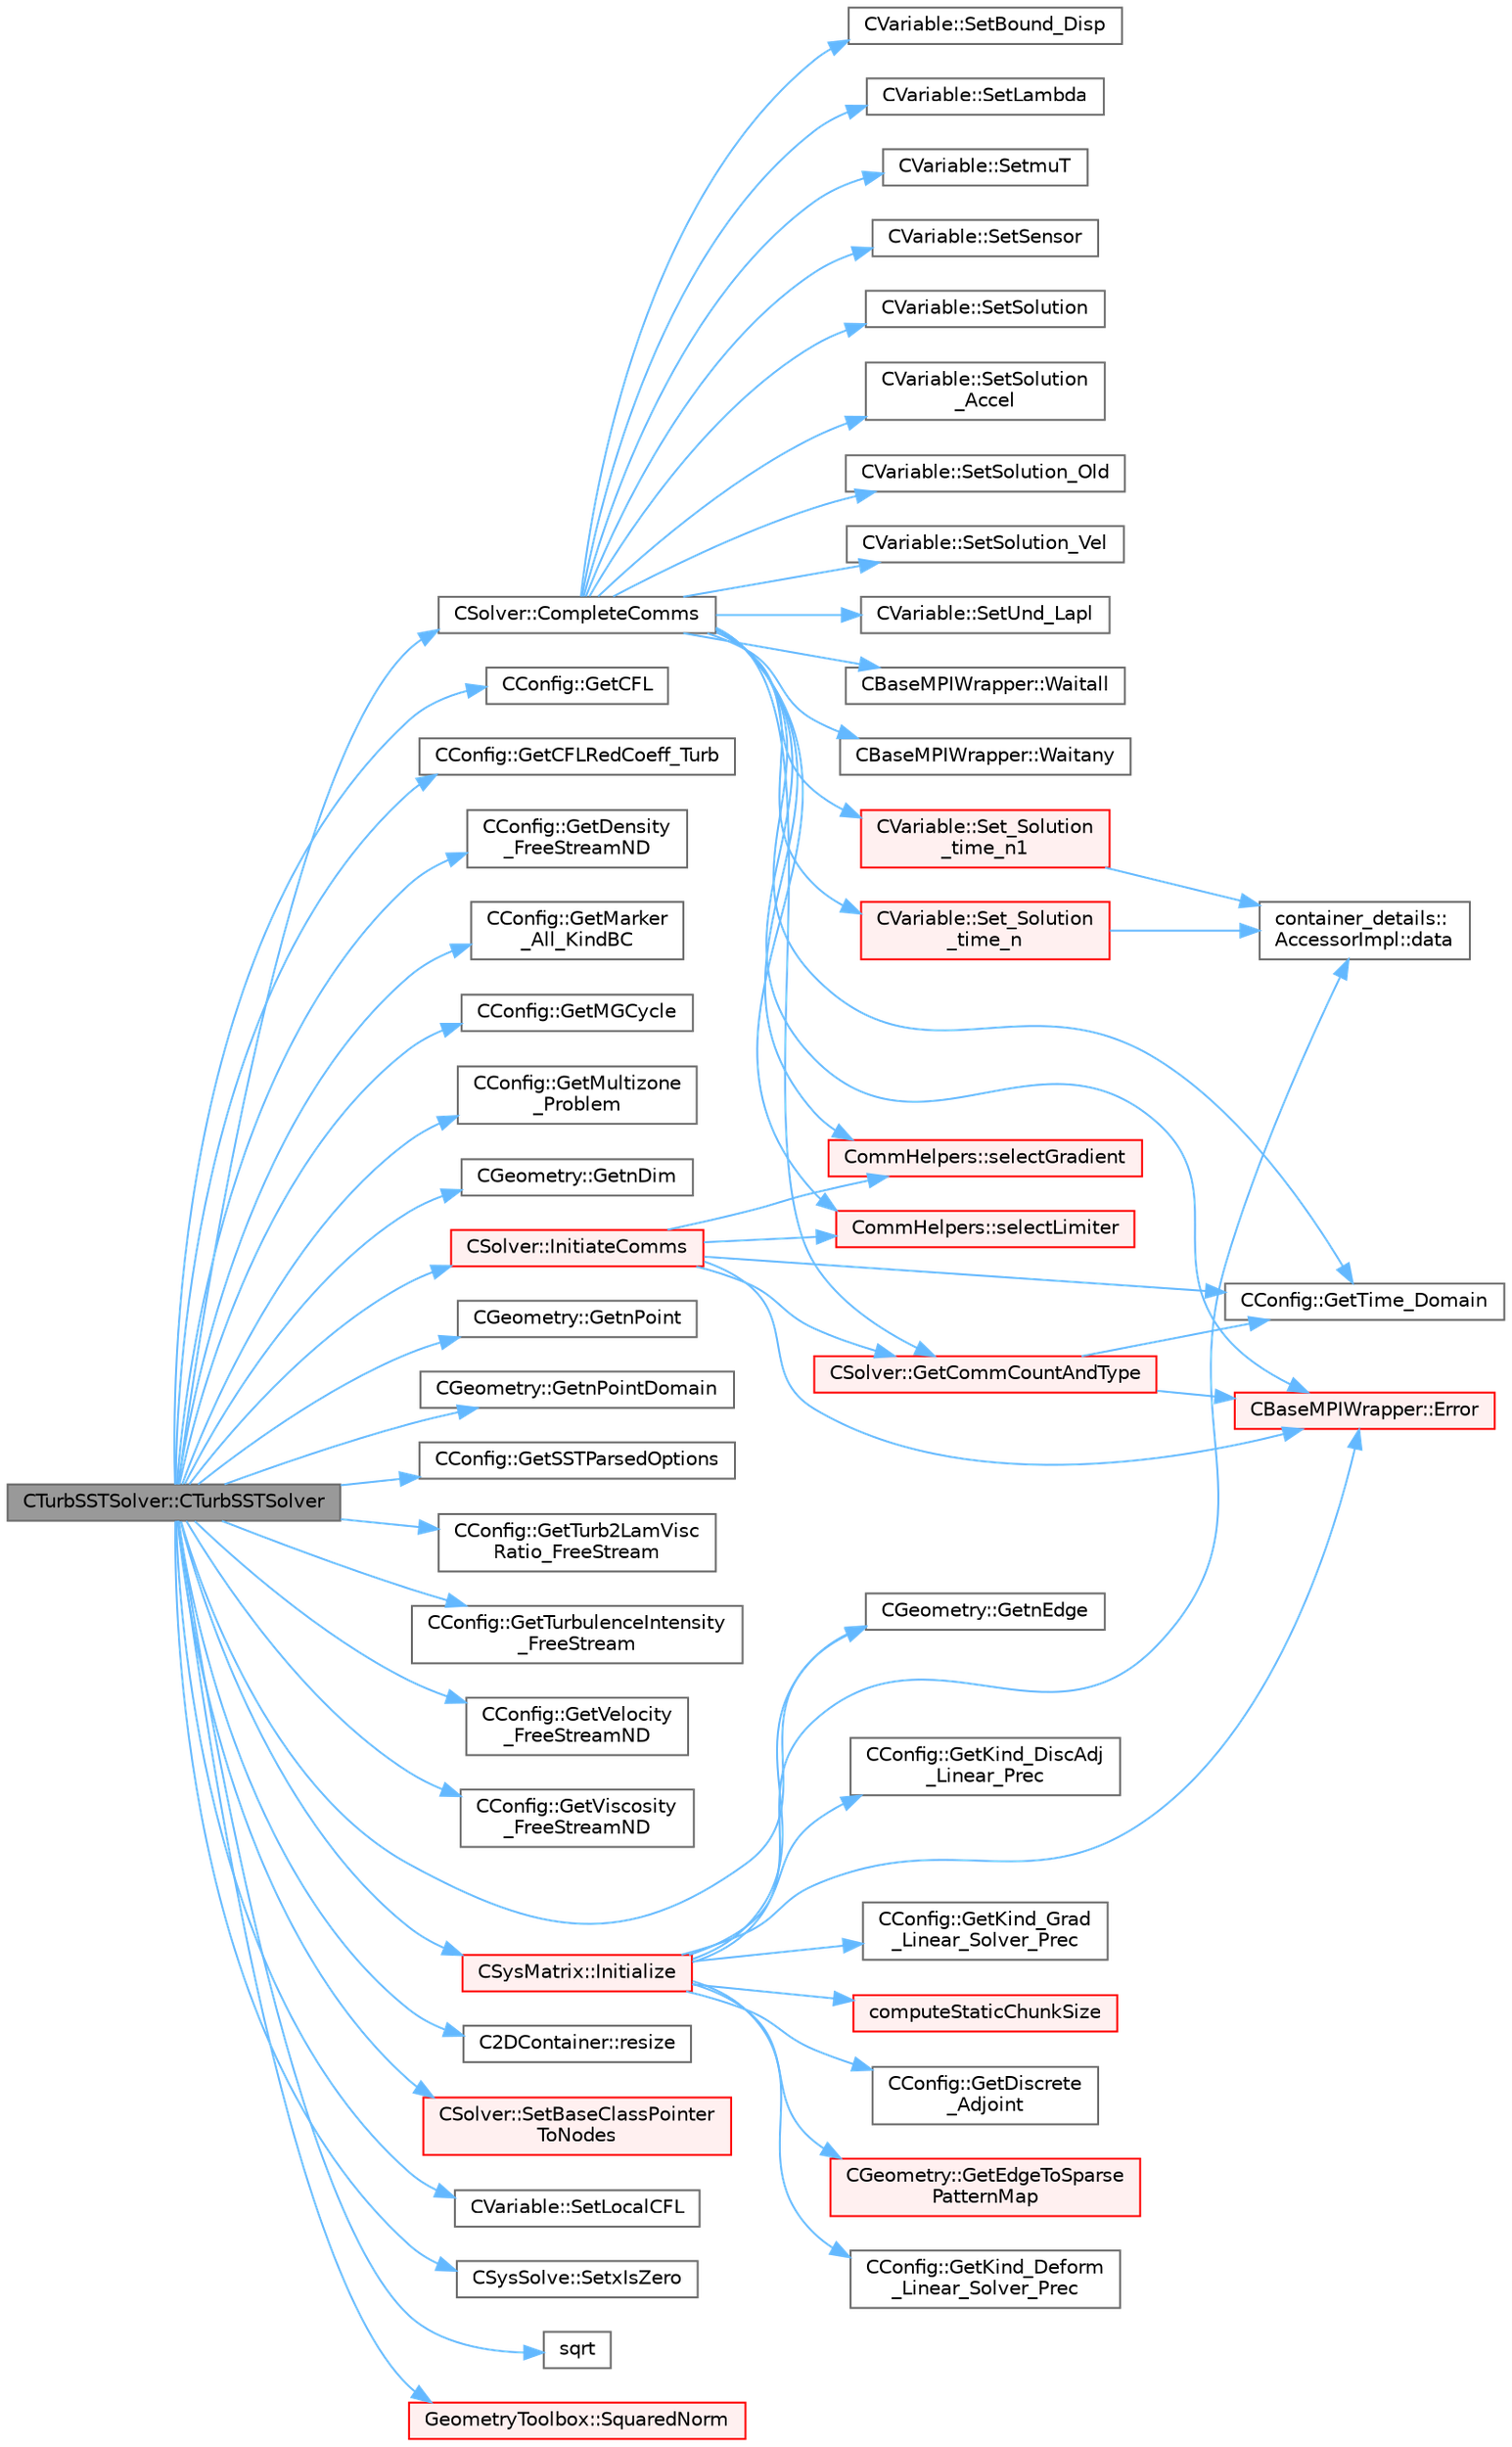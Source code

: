digraph "CTurbSSTSolver::CTurbSSTSolver"
{
 // LATEX_PDF_SIZE
  bgcolor="transparent";
  edge [fontname=Helvetica,fontsize=10,labelfontname=Helvetica,labelfontsize=10];
  node [fontname=Helvetica,fontsize=10,shape=box,height=0.2,width=0.4];
  rankdir="LR";
  Node1 [id="Node000001",label="CTurbSSTSolver::CTurbSSTSolver",height=0.2,width=0.4,color="gray40", fillcolor="grey60", style="filled", fontcolor="black",tooltip="Constructor."];
  Node1 -> Node2 [id="edge1_Node000001_Node000002",color="steelblue1",style="solid",tooltip=" "];
  Node2 [id="Node000002",label="CSolver::CompleteComms",height=0.2,width=0.4,color="grey40", fillcolor="white", style="filled",URL="$classCSolver.html#a6891c839827efbebdcbf9a349f4da92c",tooltip="Routine to complete the set of non-blocking communications launched by InitiateComms() and unpacking ..."];
  Node2 -> Node3 [id="edge2_Node000002_Node000003",color="steelblue1",style="solid",tooltip=" "];
  Node3 [id="Node000003",label="CBaseMPIWrapper::Error",height=0.2,width=0.4,color="red", fillcolor="#FFF0F0", style="filled",URL="$classCBaseMPIWrapper.html#a04457c47629bda56704e6a8804833eeb",tooltip=" "];
  Node2 -> Node5 [id="edge3_Node000002_Node000005",color="steelblue1",style="solid",tooltip=" "];
  Node5 [id="Node000005",label="CSolver::GetCommCountAndType",height=0.2,width=0.4,color="red", fillcolor="#FFF0F0", style="filled",URL="$classCSolver.html#a56fdda7e77a14dfc70449ecef91336e7",tooltip="Helper function to define the type and number of variables per point for each communication type."];
  Node5 -> Node3 [id="edge4_Node000005_Node000003",color="steelblue1",style="solid",tooltip=" "];
  Node5 -> Node7 [id="edge5_Node000005_Node000007",color="steelblue1",style="solid",tooltip=" "];
  Node7 [id="Node000007",label="CConfig::GetTime_Domain",height=0.2,width=0.4,color="grey40", fillcolor="white", style="filled",URL="$classCConfig.html#a85d2e3cf43b77c63642c40c235b853f3",tooltip="Check if the multizone problem is solved for time domain."];
  Node2 -> Node7 [id="edge6_Node000002_Node000007",color="steelblue1",style="solid",tooltip=" "];
  Node2 -> Node8 [id="edge7_Node000002_Node000008",color="steelblue1",style="solid",tooltip=" "];
  Node8 [id="Node000008",label="CommHelpers::selectGradient",height=0.2,width=0.4,color="red", fillcolor="#FFF0F0", style="filled",URL="$namespaceCommHelpers.html#a691c54929c54c5e0b153a99f22217c8b",tooltip=" "];
  Node2 -> Node13 [id="edge8_Node000002_Node000013",color="steelblue1",style="solid",tooltip=" "];
  Node13 [id="Node000013",label="CommHelpers::selectLimiter",height=0.2,width=0.4,color="red", fillcolor="#FFF0F0", style="filled",URL="$namespaceCommHelpers.html#a88e9c22d59034b9b975cd978e1d99db1",tooltip=" "];
  Node2 -> Node17 [id="edge9_Node000002_Node000017",color="steelblue1",style="solid",tooltip=" "];
  Node17 [id="Node000017",label="CVariable::Set_Solution\l_time_n",height=0.2,width=0.4,color="red", fillcolor="#FFF0F0", style="filled",URL="$classCVariable.html#abf55f051089ec13d9c0422ed3389a9dc",tooltip="Set the variable solution at time n."];
  Node17 -> Node18 [id="edge10_Node000017_Node000018",color="steelblue1",style="solid",tooltip=" "];
  Node18 [id="Node000018",label="container_details::\lAccessorImpl::data",height=0.2,width=0.4,color="grey40", fillcolor="white", style="filled",URL="$classcontainer__details_1_1AccessorImpl.html#a25b798e6041a085aa19399d0047b6a91",tooltip=" "];
  Node2 -> Node21 [id="edge11_Node000002_Node000021",color="steelblue1",style="solid",tooltip=" "];
  Node21 [id="Node000021",label="CVariable::Set_Solution\l_time_n1",height=0.2,width=0.4,color="red", fillcolor="#FFF0F0", style="filled",URL="$classCVariable.html#a527a337871bb37c3bb2df40c2b946884",tooltip="Set the variable solution at time n-1."];
  Node21 -> Node18 [id="edge12_Node000021_Node000018",color="steelblue1",style="solid",tooltip=" "];
  Node2 -> Node22 [id="edge13_Node000002_Node000022",color="steelblue1",style="solid",tooltip=" "];
  Node22 [id="Node000022",label="CVariable::SetBound_Disp",height=0.2,width=0.4,color="grey40", fillcolor="white", style="filled",URL="$classCVariable.html#a840431a0403b4bddd0a99dbfdf365795",tooltip="A virtual member. Set the boundary displacement."];
  Node2 -> Node23 [id="edge14_Node000002_Node000023",color="steelblue1",style="solid",tooltip=" "];
  Node23 [id="Node000023",label="CVariable::SetLambda",height=0.2,width=0.4,color="grey40", fillcolor="white", style="filled",URL="$classCVariable.html#afc0086076d62561f31a39f774c297428",tooltip="Set the value of the spectral radius."];
  Node2 -> Node24 [id="edge15_Node000002_Node000024",color="steelblue1",style="solid",tooltip=" "];
  Node24 [id="Node000024",label="CVariable::SetmuT",height=0.2,width=0.4,color="grey40", fillcolor="white", style="filled",URL="$classCVariable.html#a91256a1e927c5a529d853d0f127243de",tooltip="Set the value of the eddy viscosity."];
  Node2 -> Node25 [id="edge16_Node000002_Node000025",color="steelblue1",style="solid",tooltip=" "];
  Node25 [id="Node000025",label="CVariable::SetSensor",height=0.2,width=0.4,color="grey40", fillcolor="white", style="filled",URL="$classCVariable.html#a79ebe4ea3cc8eccd8b004256c5492a9e",tooltip="Set pressure sensor."];
  Node2 -> Node26 [id="edge17_Node000002_Node000026",color="steelblue1",style="solid",tooltip=" "];
  Node26 [id="Node000026",label="CVariable::SetSolution",height=0.2,width=0.4,color="grey40", fillcolor="white", style="filled",URL="$classCVariable.html#a22fbbd7bc6491672843000644a05c6a5",tooltip="Set the value of the solution, all variables."];
  Node2 -> Node27 [id="edge18_Node000002_Node000027",color="steelblue1",style="solid",tooltip=" "];
  Node27 [id="Node000027",label="CVariable::SetSolution\l_Accel",height=0.2,width=0.4,color="grey40", fillcolor="white", style="filled",URL="$classCVariable.html#af87029baec777039085fb1ff17ee9555",tooltip="Set the value of the acceleration (Structural Analysis)."];
  Node2 -> Node28 [id="edge19_Node000002_Node000028",color="steelblue1",style="solid",tooltip=" "];
  Node28 [id="Node000028",label="CVariable::SetSolution_Old",height=0.2,width=0.4,color="grey40", fillcolor="white", style="filled",URL="$classCVariable.html#a6ee4d8d450971204cc054a33d6473732",tooltip="Set the value of the old solution."];
  Node2 -> Node29 [id="edge20_Node000002_Node000029",color="steelblue1",style="solid",tooltip=" "];
  Node29 [id="Node000029",label="CVariable::SetSolution_Vel",height=0.2,width=0.4,color="grey40", fillcolor="white", style="filled",URL="$classCVariable.html#a5c1430d98acd399f1371f23e6fae053f",tooltip="Set the value of the velocity (Structural Analysis)."];
  Node2 -> Node30 [id="edge21_Node000002_Node000030",color="steelblue1",style="solid",tooltip=" "];
  Node30 [id="Node000030",label="CVariable::SetUnd_Lapl",height=0.2,width=0.4,color="grey40", fillcolor="white", style="filled",URL="$classCVariable.html#a70f0c6e3ddcf2fdcde3b90f217a0d4a3",tooltip="Set a value to the undivided laplacian."];
  Node2 -> Node31 [id="edge22_Node000002_Node000031",color="steelblue1",style="solid",tooltip=" "];
  Node31 [id="Node000031",label="CBaseMPIWrapper::Waitall",height=0.2,width=0.4,color="grey40", fillcolor="white", style="filled",URL="$classCBaseMPIWrapper.html#a01c02f8c0c799ccd15023f0c2c3cae27",tooltip=" "];
  Node2 -> Node32 [id="edge23_Node000002_Node000032",color="steelblue1",style="solid",tooltip=" "];
  Node32 [id="Node000032",label="CBaseMPIWrapper::Waitany",height=0.2,width=0.4,color="grey40", fillcolor="white", style="filled",URL="$classCBaseMPIWrapper.html#a5f4a1382f625fbbfb2c6224a87591825",tooltip=" "];
  Node1 -> Node33 [id="edge24_Node000001_Node000033",color="steelblue1",style="solid",tooltip=" "];
  Node33 [id="Node000033",label="CConfig::GetCFL",height=0.2,width=0.4,color="grey40", fillcolor="white", style="filled",URL="$classCConfig.html#a327893f15ca36b27db6201a7cb787022",tooltip="Get the Courant Friedrich Levi number for each grid."];
  Node1 -> Node34 [id="edge25_Node000001_Node000034",color="steelblue1",style="solid",tooltip=" "];
  Node34 [id="Node000034",label="CConfig::GetCFLRedCoeff_Turb",height=0.2,width=0.4,color="grey40", fillcolor="white", style="filled",URL="$classCConfig.html#a51f1bdbb0a47eb5f486f949741309fad",tooltip="Value of the CFL reduction in turbulence problems."];
  Node1 -> Node35 [id="edge26_Node000001_Node000035",color="steelblue1",style="solid",tooltip=" "];
  Node35 [id="Node000035",label="CConfig::GetDensity\l_FreeStreamND",height=0.2,width=0.4,color="grey40", fillcolor="white", style="filled",URL="$classCConfig.html#af30dc08c28dd72bfcedc6a5a4e224036",tooltip="Get the value of the non-dimensionalized freestream density."];
  Node1 -> Node36 [id="edge27_Node000001_Node000036",color="steelblue1",style="solid",tooltip=" "];
  Node36 [id="Node000036",label="CConfig::GetMarker\l_All_KindBC",height=0.2,width=0.4,color="grey40", fillcolor="white", style="filled",URL="$classCConfig.html#ae003cd8f406eaaa91849a774c9a20730",tooltip="Get the kind of boundary for each marker."];
  Node1 -> Node37 [id="edge28_Node000001_Node000037",color="steelblue1",style="solid",tooltip=" "];
  Node37 [id="Node000037",label="CConfig::GetMGCycle",height=0.2,width=0.4,color="grey40", fillcolor="white", style="filled",URL="$classCConfig.html#a2e01a329cefbb2ef8c6b022716463cd8",tooltip="Get the kind of multigrid (V or W)."];
  Node1 -> Node38 [id="edge29_Node000001_Node000038",color="steelblue1",style="solid",tooltip=" "];
  Node38 [id="Node000038",label="CConfig::GetMultizone\l_Problem",height=0.2,width=0.4,color="grey40", fillcolor="white", style="filled",URL="$classCConfig.html#abafdda03255a7f71a9701ded02f6d231",tooltip="Get whether the simulation we are running is a multizone simulation."];
  Node1 -> Node39 [id="edge30_Node000001_Node000039",color="steelblue1",style="solid",tooltip=" "];
  Node39 [id="Node000039",label="CGeometry::GetnDim",height=0.2,width=0.4,color="grey40", fillcolor="white", style="filled",URL="$classCGeometry.html#ace7f7fe876f629f5bd5f92d4805a1a4b",tooltip="Get number of coordinates."];
  Node1 -> Node40 [id="edge31_Node000001_Node000040",color="steelblue1",style="solid",tooltip=" "];
  Node40 [id="Node000040",label="CGeometry::GetnEdge",height=0.2,width=0.4,color="grey40", fillcolor="white", style="filled",URL="$classCGeometry.html#aba89cceede61b33426b2783385431f5b",tooltip="Get number of edges."];
  Node1 -> Node41 [id="edge32_Node000001_Node000041",color="steelblue1",style="solid",tooltip=" "];
  Node41 [id="Node000041",label="CGeometry::GetnPoint",height=0.2,width=0.4,color="grey40", fillcolor="white", style="filled",URL="$classCGeometry.html#a275fb07cd99ab79d7a04b4862280169d",tooltip="Get number of points."];
  Node1 -> Node42 [id="edge33_Node000001_Node000042",color="steelblue1",style="solid",tooltip=" "];
  Node42 [id="Node000042",label="CGeometry::GetnPointDomain",height=0.2,width=0.4,color="grey40", fillcolor="white", style="filled",URL="$classCGeometry.html#ac84179060bbac1fe5e856ea3da850b6e",tooltip="Get number of real points (that belong to the domain)."];
  Node1 -> Node43 [id="edge34_Node000001_Node000043",color="steelblue1",style="solid",tooltip=" "];
  Node43 [id="Node000043",label="CConfig::GetSSTParsedOptions",height=0.2,width=0.4,color="grey40", fillcolor="white", style="filled",URL="$classCConfig.html#abe5e804a6d079692eaa87cdcb54d8226",tooltip="Get parsed SST option data structure."];
  Node1 -> Node44 [id="edge35_Node000001_Node000044",color="steelblue1",style="solid",tooltip=" "];
  Node44 [id="Node000044",label="CConfig::GetTurb2LamVisc\lRatio_FreeStream",height=0.2,width=0.4,color="grey40", fillcolor="white", style="filled",URL="$classCConfig.html#a093bd78e6ec9fc2a7d66c5b4a0538783",tooltip="Get the value of the turbulent to laminar viscosity ratio."];
  Node1 -> Node45 [id="edge36_Node000001_Node000045",color="steelblue1",style="solid",tooltip=" "];
  Node45 [id="Node000045",label="CConfig::GetTurbulenceIntensity\l_FreeStream",height=0.2,width=0.4,color="grey40", fillcolor="white", style="filled",URL="$classCConfig.html#aadb724c1c3ee281833ed900fb9f1c066",tooltip="Get the value of the non-dimensionalized freestream turbulence intensity."];
  Node1 -> Node46 [id="edge37_Node000001_Node000046",color="steelblue1",style="solid",tooltip=" "];
  Node46 [id="Node000046",label="CConfig::GetVelocity\l_FreeStreamND",height=0.2,width=0.4,color="grey40", fillcolor="white", style="filled",URL="$classCConfig.html#a13840ca712bf87d32d18917d0c39cfae",tooltip="Get the vector of the non-dimensionalized freestream velocity."];
  Node1 -> Node47 [id="edge38_Node000001_Node000047",color="steelblue1",style="solid",tooltip=" "];
  Node47 [id="Node000047",label="CConfig::GetViscosity\l_FreeStreamND",height=0.2,width=0.4,color="grey40", fillcolor="white", style="filled",URL="$classCConfig.html#a07714d2b67cf861cdb43891e2ff4f318",tooltip="Get the value of the non-dimensionalized freestream viscosity."];
  Node1 -> Node48 [id="edge39_Node000001_Node000048",color="steelblue1",style="solid",tooltip=" "];
  Node48 [id="Node000048",label="CSysMatrix::Initialize",height=0.2,width=0.4,color="red", fillcolor="#FFF0F0", style="filled",URL="$classCSysMatrix.html#ae17220ac30c2abcc7fdd3c5dc8f04571",tooltip="Initializes the sparse matrix."];
  Node48 -> Node49 [id="edge40_Node000048_Node000049",color="steelblue1",style="solid",tooltip=" "];
  Node49 [id="Node000049",label="computeStaticChunkSize",height=0.2,width=0.4,color="red", fillcolor="#FFF0F0", style="filled",URL="$omp__structure_8hpp.html#a6a308c63005823370a2ffd6a82f3868f",tooltip="Compute a chunk size based on totalWork and number of threads such that all threads get the same numb..."];
  Node48 -> Node18 [id="edge41_Node000048_Node000018",color="steelblue1",style="solid",tooltip=" "];
  Node48 -> Node3 [id="edge42_Node000048_Node000003",color="steelblue1",style="solid",tooltip=" "];
  Node48 -> Node51 [id="edge43_Node000048_Node000051",color="steelblue1",style="solid",tooltip=" "];
  Node51 [id="Node000051",label="CConfig::GetDiscrete\l_Adjoint",height=0.2,width=0.4,color="grey40", fillcolor="white", style="filled",URL="$classCConfig.html#ab3928c4e6debcf50dcd0d38985f6980c",tooltip="Get the indicator whether we are solving an discrete adjoint problem."];
  Node48 -> Node52 [id="edge44_Node000048_Node000052",color="steelblue1",style="solid",tooltip=" "];
  Node52 [id="Node000052",label="CGeometry::GetEdgeToSparse\lPatternMap",height=0.2,width=0.4,color="red", fillcolor="#FFF0F0", style="filled",URL="$classCGeometry.html#a23b0c8683a48437d049bdfd8ca05a216",tooltip="Get the edge to sparse pattern map."];
  Node48 -> Node60 [id="edge45_Node000048_Node000060",color="steelblue1",style="solid",tooltip=" "];
  Node60 [id="Node000060",label="CConfig::GetKind_Deform\l_Linear_Solver_Prec",height=0.2,width=0.4,color="grey40", fillcolor="white", style="filled",URL="$classCConfig.html#a8b36810235437e0319ccab9d7e0e5db0",tooltip="Get the kind of preconditioner for the implicit solver."];
  Node48 -> Node61 [id="edge46_Node000048_Node000061",color="steelblue1",style="solid",tooltip=" "];
  Node61 [id="Node000061",label="CConfig::GetKind_DiscAdj\l_Linear_Prec",height=0.2,width=0.4,color="grey40", fillcolor="white", style="filled",URL="$classCConfig.html#a968a1fa9afc1e0df8bd1b5c9f6359ea8",tooltip="Get the kind of preconditioner for the implicit solver."];
  Node48 -> Node62 [id="edge47_Node000048_Node000062",color="steelblue1",style="solid",tooltip=" "];
  Node62 [id="Node000062",label="CConfig::GetKind_Grad\l_Linear_Solver_Prec",height=0.2,width=0.4,color="grey40", fillcolor="white", style="filled",URL="$classCConfig.html#aaca6df27a6a89d5795c1ea514f67dfe8",tooltip="Get the kind of preconditioner for the gradient smoothing."];
  Node48 -> Node40 [id="edge48_Node000048_Node000040",color="steelblue1",style="solid",tooltip=" "];
  Node1 -> Node79 [id="edge49_Node000001_Node000079",color="steelblue1",style="solid",tooltip=" "];
  Node79 [id="Node000079",label="CSolver::InitiateComms",height=0.2,width=0.4,color="red", fillcolor="#FFF0F0", style="filled",URL="$classCSolver.html#a7c5c26e7f006b4bb7e93582d839cf09d",tooltip="Routine to load a solver quantity into the data structures for MPI point-to-point communication and t..."];
  Node79 -> Node3 [id="edge50_Node000079_Node000003",color="steelblue1",style="solid",tooltip=" "];
  Node79 -> Node5 [id="edge51_Node000079_Node000005",color="steelblue1",style="solid",tooltip=" "];
  Node79 -> Node7 [id="edge52_Node000079_Node000007",color="steelblue1",style="solid",tooltip=" "];
  Node79 -> Node8 [id="edge53_Node000079_Node000008",color="steelblue1",style="solid",tooltip=" "];
  Node79 -> Node13 [id="edge54_Node000079_Node000013",color="steelblue1",style="solid",tooltip=" "];
  Node1 -> Node73 [id="edge55_Node000001_Node000073",color="steelblue1",style="solid",tooltip=" "];
  Node73 [id="Node000073",label="C2DContainer::resize",height=0.2,width=0.4,color="grey40", fillcolor="white", style="filled",URL="$classC2DContainer.html#a39929b060c72565b4ab19c3a391bb8e6",tooltip="Request a change of size."];
  Node1 -> Node97 [id="edge56_Node000001_Node000097",color="steelblue1",style="solid",tooltip=" "];
  Node97 [id="Node000097",label="CSolver::SetBaseClassPointer\lToNodes",height=0.2,width=0.4,color="red", fillcolor="#FFF0F0", style="filled",URL="$classCSolver.html#ad982896202dae6e41bfd3568f597cf46",tooltip="Call this method to set \"base_nodes\" after the \"nodes\" variable of the derived solver is instantiated..."];
  Node1 -> Node99 [id="edge57_Node000001_Node000099",color="steelblue1",style="solid",tooltip=" "];
  Node99 [id="Node000099",label="CVariable::SetLocalCFL",height=0.2,width=0.4,color="grey40", fillcolor="white", style="filled",URL="$classCVariable.html#a77d2f7f3fb35de75f915725662790060",tooltip="Set the value of the local CFL number for the current control volume (CV)."];
  Node1 -> Node100 [id="edge58_Node000001_Node000100",color="steelblue1",style="solid",tooltip=" "];
  Node100 [id="Node000100",label="CSysSolve::SetxIsZero",height=0.2,width=0.4,color="grey40", fillcolor="white", style="filled",URL="$classCSysSolve.html#a60a9cc24b062a3af37e350795406e1c7",tooltip="Assume the initial solution is 0 to save one product, or don't."];
  Node1 -> Node101 [id="edge59_Node000001_Node000101",color="steelblue1",style="solid",tooltip=" "];
  Node101 [id="Node000101",label="sqrt",height=0.2,width=0.4,color="grey40", fillcolor="white", style="filled",URL="$group__SIMD.html#ga54a1925ab40fb4249ea255072520de35",tooltip=" "];
  Node1 -> Node102 [id="edge60_Node000001_Node000102",color="steelblue1",style="solid",tooltip=" "];
  Node102 [id="Node000102",label="GeometryToolbox::SquaredNorm",height=0.2,width=0.4,color="red", fillcolor="#FFF0F0", style="filled",URL="$group__GeometryToolbox.html#ga98c9b9314cc6352c9bba49b8cfb4b056",tooltip=" "];
}
